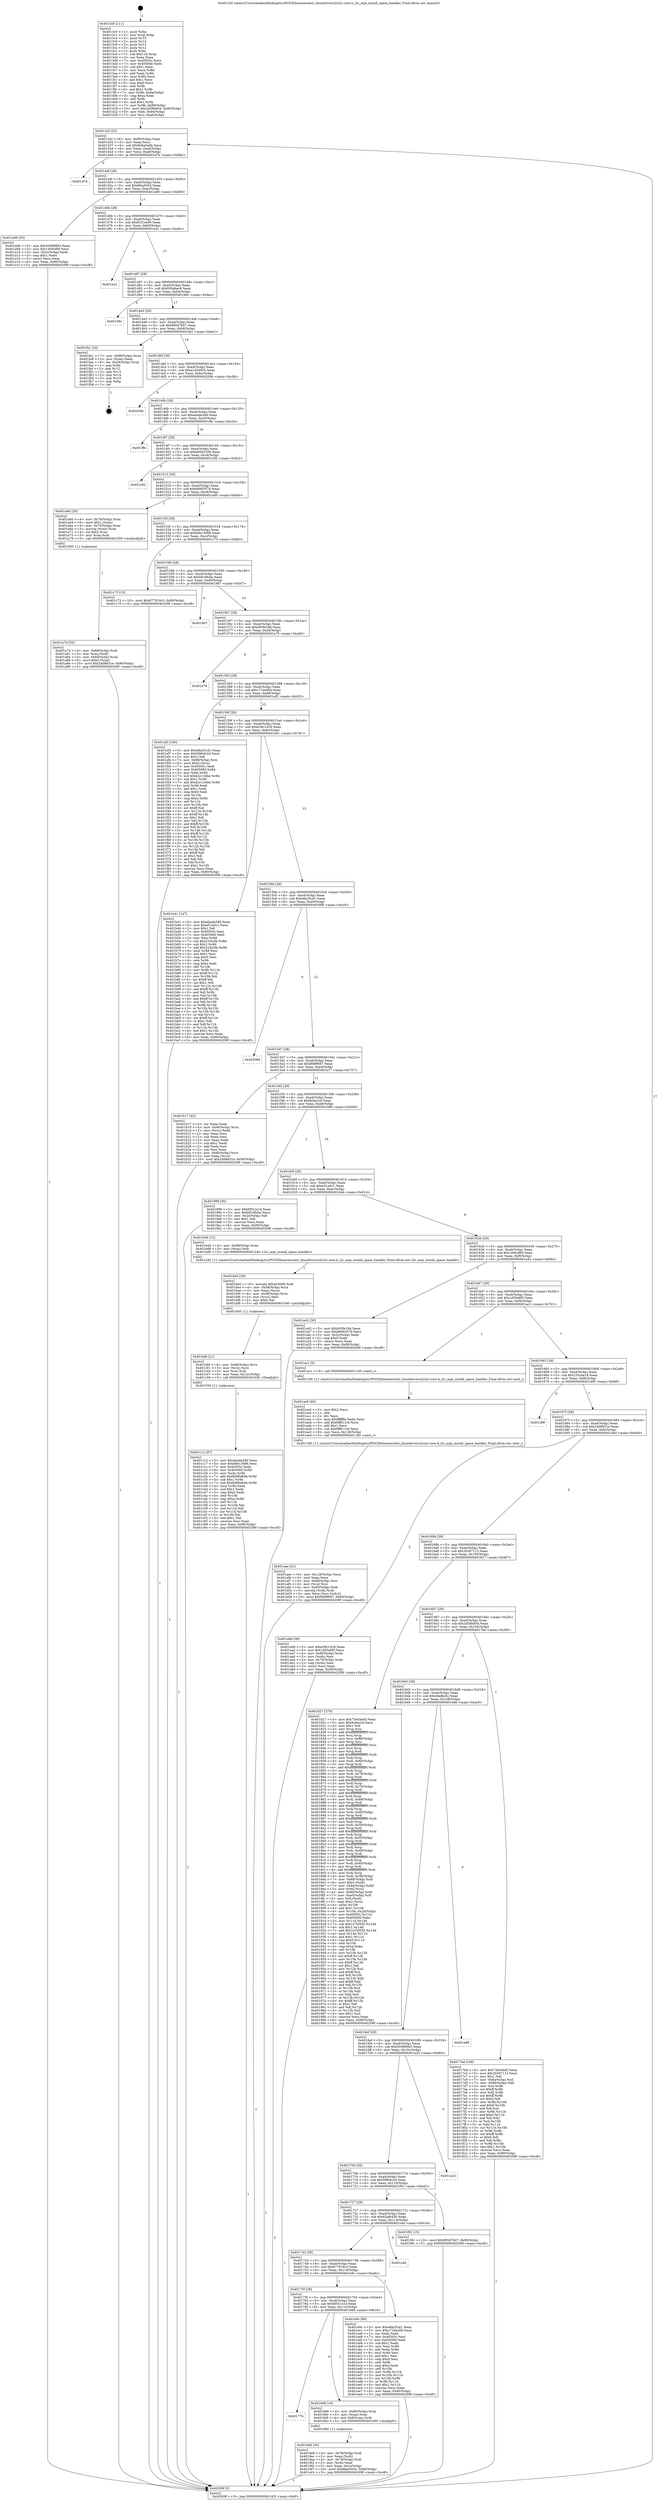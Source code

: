 digraph "0x4013c0" {
  label = "0x4013c0 (/mnt/c/Users/mathe/Desktop/tcc/POCII/binaries/extr_linuxdriversi2ci2c-core.h_i2c_acpi_install_space_handler_Final-ollvm.out::main(0))"
  labelloc = "t"
  node[shape=record]

  Entry [label="",width=0.3,height=0.3,shape=circle,fillcolor=black,style=filled]
  "0x40142f" [label="{
     0x40142f [32]\l
     | [instrs]\l
     &nbsp;&nbsp;0x40142f \<+6\>: mov -0x90(%rbp),%eax\l
     &nbsp;&nbsp;0x401435 \<+2\>: mov %eax,%ecx\l
     &nbsp;&nbsp;0x401437 \<+6\>: sub $0x8d6a0a0b,%ecx\l
     &nbsp;&nbsp;0x40143d \<+6\>: mov %eax,-0xa4(%rbp)\l
     &nbsp;&nbsp;0x401443 \<+6\>: mov %ecx,-0xa8(%rbp)\l
     &nbsp;&nbsp;0x401449 \<+6\>: je 0000000000401d7b \<main+0x9bb\>\l
  }"]
  "0x401d7b" [label="{
     0x401d7b\l
  }", style=dashed]
  "0x40144f" [label="{
     0x40144f [28]\l
     | [instrs]\l
     &nbsp;&nbsp;0x40144f \<+5\>: jmp 0000000000401454 \<main+0x94\>\l
     &nbsp;&nbsp;0x401454 \<+6\>: mov -0xa4(%rbp),%eax\l
     &nbsp;&nbsp;0x40145a \<+5\>: sub $0x8faa5454,%eax\l
     &nbsp;&nbsp;0x40145f \<+6\>: mov %eax,-0xac(%rbp)\l
     &nbsp;&nbsp;0x401465 \<+6\>: je 0000000000401a06 \<main+0x646\>\l
  }"]
  Exit [label="",width=0.3,height=0.3,shape=circle,fillcolor=black,style=filled,peripheries=2]
  "0x401a06" [label="{
     0x401a06 [30]\l
     | [instrs]\l
     &nbsp;&nbsp;0x401a06 \<+5\>: mov $0x504966b3,%eax\l
     &nbsp;&nbsp;0x401a0b \<+5\>: mov $0x1400cf69,%ecx\l
     &nbsp;&nbsp;0x401a10 \<+3\>: mov -0x2c(%rbp),%edx\l
     &nbsp;&nbsp;0x401a13 \<+3\>: cmp $0x1,%edx\l
     &nbsp;&nbsp;0x401a16 \<+3\>: cmovl %ecx,%eax\l
     &nbsp;&nbsp;0x401a19 \<+6\>: mov %eax,-0x90(%rbp)\l
     &nbsp;&nbsp;0x401a1f \<+5\>: jmp 000000000040209f \<main+0xcdf\>\l
  }"]
  "0x40146b" [label="{
     0x40146b [28]\l
     | [instrs]\l
     &nbsp;&nbsp;0x40146b \<+5\>: jmp 0000000000401470 \<main+0xb0\>\l
     &nbsp;&nbsp;0x401470 \<+6\>: mov -0xa4(%rbp),%eax\l
     &nbsp;&nbsp;0x401476 \<+5\>: sub $0x91f1ee90,%eax\l
     &nbsp;&nbsp;0x40147b \<+6\>: mov %eax,-0xb0(%rbp)\l
     &nbsp;&nbsp;0x401481 \<+6\>: je 0000000000401e2c \<main+0xa6c\>\l
  }"]
  "0x401c12" [label="{
     0x401c12 [97]\l
     | [instrs]\l
     &nbsp;&nbsp;0x401c12 \<+5\>: mov $0xabada349,%eax\l
     &nbsp;&nbsp;0x401c17 \<+5\>: mov $0xb6b13086,%esi\l
     &nbsp;&nbsp;0x401c1c \<+7\>: mov 0x40505c,%edx\l
     &nbsp;&nbsp;0x401c23 \<+8\>: mov 0x405060,%r8d\l
     &nbsp;&nbsp;0x401c2b \<+3\>: mov %edx,%r9d\l
     &nbsp;&nbsp;0x401c2e \<+7\>: add $0x8086d64b,%r9d\l
     &nbsp;&nbsp;0x401c35 \<+4\>: sub $0x1,%r9d\l
     &nbsp;&nbsp;0x401c39 \<+7\>: sub $0x8086d64b,%r9d\l
     &nbsp;&nbsp;0x401c40 \<+4\>: imul %r9d,%edx\l
     &nbsp;&nbsp;0x401c44 \<+3\>: and $0x1,%edx\l
     &nbsp;&nbsp;0x401c47 \<+3\>: cmp $0x0,%edx\l
     &nbsp;&nbsp;0x401c4a \<+4\>: sete %r10b\l
     &nbsp;&nbsp;0x401c4e \<+4\>: cmp $0xa,%r8d\l
     &nbsp;&nbsp;0x401c52 \<+4\>: setl %r11b\l
     &nbsp;&nbsp;0x401c56 \<+3\>: mov %r10b,%bl\l
     &nbsp;&nbsp;0x401c59 \<+3\>: and %r11b,%bl\l
     &nbsp;&nbsp;0x401c5c \<+3\>: xor %r11b,%r10b\l
     &nbsp;&nbsp;0x401c5f \<+3\>: or %r10b,%bl\l
     &nbsp;&nbsp;0x401c62 \<+3\>: test $0x1,%bl\l
     &nbsp;&nbsp;0x401c65 \<+3\>: cmovne %esi,%eax\l
     &nbsp;&nbsp;0x401c68 \<+6\>: mov %eax,-0x90(%rbp)\l
     &nbsp;&nbsp;0x401c6e \<+5\>: jmp 000000000040209f \<main+0xcdf\>\l
  }"]
  "0x401e2c" [label="{
     0x401e2c\l
  }", style=dashed]
  "0x401487" [label="{
     0x401487 [28]\l
     | [instrs]\l
     &nbsp;&nbsp;0x401487 \<+5\>: jmp 000000000040148c \<main+0xcc\>\l
     &nbsp;&nbsp;0x40148c \<+6\>: mov -0xa4(%rbp),%eax\l
     &nbsp;&nbsp;0x401492 \<+5\>: sub $0x930ebec8,%eax\l
     &nbsp;&nbsp;0x401497 \<+6\>: mov %eax,-0xb4(%rbp)\l
     &nbsp;&nbsp;0x40149d \<+6\>: je 0000000000401d6c \<main+0x9ac\>\l
  }"]
  "0x401bfd" [label="{
     0x401bfd [21]\l
     | [instrs]\l
     &nbsp;&nbsp;0x401bfd \<+4\>: mov -0x68(%rbp),%rcx\l
     &nbsp;&nbsp;0x401c01 \<+3\>: mov (%rcx),%rcx\l
     &nbsp;&nbsp;0x401c04 \<+3\>: mov %rcx,%rdi\l
     &nbsp;&nbsp;0x401c07 \<+6\>: mov %eax,-0x12c(%rbp)\l
     &nbsp;&nbsp;0x401c0d \<+5\>: call 0000000000401030 \<free@plt\>\l
     | [calls]\l
     &nbsp;&nbsp;0x401030 \{1\} (unknown)\l
  }"]
  "0x401d6c" [label="{
     0x401d6c\l
  }", style=dashed]
  "0x4014a3" [label="{
     0x4014a3 [28]\l
     | [instrs]\l
     &nbsp;&nbsp;0x4014a3 \<+5\>: jmp 00000000004014a8 \<main+0xe8\>\l
     &nbsp;&nbsp;0x4014a8 \<+6\>: mov -0xa4(%rbp),%eax\l
     &nbsp;&nbsp;0x4014ae \<+5\>: sub $0x99547847,%eax\l
     &nbsp;&nbsp;0x4014b3 \<+6\>: mov %eax,-0xb8(%rbp)\l
     &nbsp;&nbsp;0x4014b9 \<+6\>: je 0000000000401fa1 \<main+0xbe1\>\l
  }"]
  "0x401be0" [label="{
     0x401be0 [29]\l
     | [instrs]\l
     &nbsp;&nbsp;0x401be0 \<+10\>: movabs $0x4030d6,%rdi\l
     &nbsp;&nbsp;0x401bea \<+4\>: mov -0x58(%rbp),%rcx\l
     &nbsp;&nbsp;0x401bee \<+2\>: mov %eax,(%rcx)\l
     &nbsp;&nbsp;0x401bf0 \<+4\>: mov -0x58(%rbp),%rcx\l
     &nbsp;&nbsp;0x401bf4 \<+2\>: mov (%rcx),%esi\l
     &nbsp;&nbsp;0x401bf6 \<+2\>: mov $0x0,%al\l
     &nbsp;&nbsp;0x401bf8 \<+5\>: call 0000000000401040 \<printf@plt\>\l
     | [calls]\l
     &nbsp;&nbsp;0x401040 \{1\} (unknown)\l
  }"]
  "0x401fa1" [label="{
     0x401fa1 [24]\l
     | [instrs]\l
     &nbsp;&nbsp;0x401fa1 \<+7\>: mov -0x88(%rbp),%rax\l
     &nbsp;&nbsp;0x401fa8 \<+2\>: mov (%rax),%eax\l
     &nbsp;&nbsp;0x401faa \<+4\>: lea -0x28(%rbp),%rsp\l
     &nbsp;&nbsp;0x401fae \<+1\>: pop %rbx\l
     &nbsp;&nbsp;0x401faf \<+2\>: pop %r12\l
     &nbsp;&nbsp;0x401fb1 \<+2\>: pop %r13\l
     &nbsp;&nbsp;0x401fb3 \<+2\>: pop %r14\l
     &nbsp;&nbsp;0x401fb5 \<+2\>: pop %r15\l
     &nbsp;&nbsp;0x401fb7 \<+1\>: pop %rbp\l
     &nbsp;&nbsp;0x401fb8 \<+1\>: ret\l
  }"]
  "0x4014bf" [label="{
     0x4014bf [28]\l
     | [instrs]\l
     &nbsp;&nbsp;0x4014bf \<+5\>: jmp 00000000004014c4 \<main+0x104\>\l
     &nbsp;&nbsp;0x4014c4 \<+6\>: mov -0xa4(%rbp),%eax\l
     &nbsp;&nbsp;0x4014ca \<+5\>: sub $0xa1d34933,%eax\l
     &nbsp;&nbsp;0x4014cf \<+6\>: mov %eax,-0xbc(%rbp)\l
     &nbsp;&nbsp;0x4014d5 \<+6\>: je 000000000040204b \<main+0xc8b\>\l
  }"]
  "0x401aee" [label="{
     0x401aee [41]\l
     | [instrs]\l
     &nbsp;&nbsp;0x401aee \<+6\>: mov -0x128(%rbp),%ecx\l
     &nbsp;&nbsp;0x401af4 \<+3\>: imul %eax,%ecx\l
     &nbsp;&nbsp;0x401af7 \<+4\>: mov -0x68(%rbp),%rsi\l
     &nbsp;&nbsp;0x401afb \<+3\>: mov (%rsi),%rsi\l
     &nbsp;&nbsp;0x401afe \<+4\>: mov -0x60(%rbp),%rdi\l
     &nbsp;&nbsp;0x401b02 \<+3\>: movslq (%rdi),%rdi\l
     &nbsp;&nbsp;0x401b05 \<+3\>: mov %ecx,(%rsi,%rdi,4)\l
     &nbsp;&nbsp;0x401b08 \<+10\>: movl $0xf9df9667,-0x90(%rbp)\l
     &nbsp;&nbsp;0x401b12 \<+5\>: jmp 000000000040209f \<main+0xcdf\>\l
  }"]
  "0x40204b" [label="{
     0x40204b\l
  }", style=dashed]
  "0x4014db" [label="{
     0x4014db [28]\l
     | [instrs]\l
     &nbsp;&nbsp;0x4014db \<+5\>: jmp 00000000004014e0 \<main+0x120\>\l
     &nbsp;&nbsp;0x4014e0 \<+6\>: mov -0xa4(%rbp),%eax\l
     &nbsp;&nbsp;0x4014e6 \<+5\>: sub $0xabada349,%eax\l
     &nbsp;&nbsp;0x4014eb \<+6\>: mov %eax,-0xc0(%rbp)\l
     &nbsp;&nbsp;0x4014f1 \<+6\>: je 0000000000401ffe \<main+0xc3e\>\l
  }"]
  "0x401ac6" [label="{
     0x401ac6 [40]\l
     | [instrs]\l
     &nbsp;&nbsp;0x401ac6 \<+5\>: mov $0x2,%ecx\l
     &nbsp;&nbsp;0x401acb \<+1\>: cltd\l
     &nbsp;&nbsp;0x401acc \<+2\>: idiv %ecx\l
     &nbsp;&nbsp;0x401ace \<+6\>: imul $0xfffffffe,%edx,%ecx\l
     &nbsp;&nbsp;0x401ad4 \<+6\>: add $0x6ff611c0,%ecx\l
     &nbsp;&nbsp;0x401ada \<+3\>: add $0x1,%ecx\l
     &nbsp;&nbsp;0x401add \<+6\>: sub $0x6ff611c0,%ecx\l
     &nbsp;&nbsp;0x401ae3 \<+6\>: mov %ecx,-0x128(%rbp)\l
     &nbsp;&nbsp;0x401ae9 \<+5\>: call 0000000000401160 \<next_i\>\l
     | [calls]\l
     &nbsp;&nbsp;0x401160 \{1\} (/mnt/c/Users/mathe/Desktop/tcc/POCII/binaries/extr_linuxdriversi2ci2c-core.h_i2c_acpi_install_space_handler_Final-ollvm.out::next_i)\l
  }"]
  "0x401ffe" [label="{
     0x401ffe\l
  }", style=dashed]
  "0x4014f7" [label="{
     0x4014f7 [28]\l
     | [instrs]\l
     &nbsp;&nbsp;0x4014f7 \<+5\>: jmp 00000000004014fc \<main+0x13c\>\l
     &nbsp;&nbsp;0x4014fc \<+6\>: mov -0xa4(%rbp),%eax\l
     &nbsp;&nbsp;0x401502 \<+5\>: sub $0xb05b3329,%eax\l
     &nbsp;&nbsp;0x401507 \<+6\>: mov %eax,-0xc4(%rbp)\l
     &nbsp;&nbsp;0x40150d \<+6\>: je 0000000000401c82 \<main+0x8c2\>\l
  }"]
  "0x401a7d" [label="{
     0x401a7d [32]\l
     | [instrs]\l
     &nbsp;&nbsp;0x401a7d \<+4\>: mov -0x68(%rbp),%rdi\l
     &nbsp;&nbsp;0x401a81 \<+3\>: mov %rax,(%rdi)\l
     &nbsp;&nbsp;0x401a84 \<+4\>: mov -0x60(%rbp),%rax\l
     &nbsp;&nbsp;0x401a88 \<+6\>: movl $0x0,(%rax)\l
     &nbsp;&nbsp;0x401a8e \<+10\>: movl $0x24d6631e,-0x90(%rbp)\l
     &nbsp;&nbsp;0x401a98 \<+5\>: jmp 000000000040209f \<main+0xcdf\>\l
  }"]
  "0x401c82" [label="{
     0x401c82\l
  }", style=dashed]
  "0x401513" [label="{
     0x401513 [28]\l
     | [instrs]\l
     &nbsp;&nbsp;0x401513 \<+5\>: jmp 0000000000401518 \<main+0x158\>\l
     &nbsp;&nbsp;0x401518 \<+6\>: mov -0xa4(%rbp),%eax\l
     &nbsp;&nbsp;0x40151e \<+5\>: sub $0xb690357d,%eax\l
     &nbsp;&nbsp;0x401523 \<+6\>: mov %eax,-0xc8(%rbp)\l
     &nbsp;&nbsp;0x401529 \<+6\>: je 0000000000401a60 \<main+0x6a0\>\l
  }"]
  "0x4019e8" [label="{
     0x4019e8 [30]\l
     | [instrs]\l
     &nbsp;&nbsp;0x4019e8 \<+4\>: mov -0x78(%rbp),%rdi\l
     &nbsp;&nbsp;0x4019ec \<+2\>: mov %eax,(%rdi)\l
     &nbsp;&nbsp;0x4019ee \<+4\>: mov -0x78(%rbp),%rdi\l
     &nbsp;&nbsp;0x4019f2 \<+2\>: mov (%rdi),%eax\l
     &nbsp;&nbsp;0x4019f4 \<+3\>: mov %eax,-0x2c(%rbp)\l
     &nbsp;&nbsp;0x4019f7 \<+10\>: movl $0x8faa5454,-0x90(%rbp)\l
     &nbsp;&nbsp;0x401a01 \<+5\>: jmp 000000000040209f \<main+0xcdf\>\l
  }"]
  "0x401a60" [label="{
     0x401a60 [29]\l
     | [instrs]\l
     &nbsp;&nbsp;0x401a60 \<+4\>: mov -0x70(%rbp),%rax\l
     &nbsp;&nbsp;0x401a64 \<+6\>: movl $0x1,(%rax)\l
     &nbsp;&nbsp;0x401a6a \<+4\>: mov -0x70(%rbp),%rax\l
     &nbsp;&nbsp;0x401a6e \<+3\>: movslq (%rax),%rax\l
     &nbsp;&nbsp;0x401a71 \<+4\>: shl $0x2,%rax\l
     &nbsp;&nbsp;0x401a75 \<+3\>: mov %rax,%rdi\l
     &nbsp;&nbsp;0x401a78 \<+5\>: call 0000000000401050 \<malloc@plt\>\l
     | [calls]\l
     &nbsp;&nbsp;0x401050 \{1\} (unknown)\l
  }"]
  "0x40152f" [label="{
     0x40152f [28]\l
     | [instrs]\l
     &nbsp;&nbsp;0x40152f \<+5\>: jmp 0000000000401534 \<main+0x174\>\l
     &nbsp;&nbsp;0x401534 \<+6\>: mov -0xa4(%rbp),%eax\l
     &nbsp;&nbsp;0x40153a \<+5\>: sub $0xb6b13086,%eax\l
     &nbsp;&nbsp;0x40153f \<+6\>: mov %eax,-0xcc(%rbp)\l
     &nbsp;&nbsp;0x401545 \<+6\>: je 0000000000401c73 \<main+0x8b3\>\l
  }"]
  "0x40177b" [label="{
     0x40177b\l
  }", style=dashed]
  "0x401c73" [label="{
     0x401c73 [15]\l
     | [instrs]\l
     &nbsp;&nbsp;0x401c73 \<+10\>: movl $0x677918c3,-0x90(%rbp)\l
     &nbsp;&nbsp;0x401c7d \<+5\>: jmp 000000000040209f \<main+0xcdf\>\l
  }"]
  "0x40154b" [label="{
     0x40154b [28]\l
     | [instrs]\l
     &nbsp;&nbsp;0x40154b \<+5\>: jmp 0000000000401550 \<main+0x190\>\l
     &nbsp;&nbsp;0x401550 \<+6\>: mov -0xa4(%rbp),%eax\l
     &nbsp;&nbsp;0x401556 \<+5\>: sub $0xb818fcba,%eax\l
     &nbsp;&nbsp;0x40155b \<+6\>: mov %eax,-0xd0(%rbp)\l
     &nbsp;&nbsp;0x401561 \<+6\>: je 00000000004019b7 \<main+0x5f7\>\l
  }"]
  "0x4019d8" [label="{
     0x4019d8 [16]\l
     | [instrs]\l
     &nbsp;&nbsp;0x4019d8 \<+4\>: mov -0x80(%rbp),%rax\l
     &nbsp;&nbsp;0x4019dc \<+3\>: mov (%rax),%rax\l
     &nbsp;&nbsp;0x4019df \<+4\>: mov 0x8(%rax),%rdi\l
     &nbsp;&nbsp;0x4019e3 \<+5\>: call 0000000000401060 \<atoi@plt\>\l
     | [calls]\l
     &nbsp;&nbsp;0x401060 \{1\} (unknown)\l
  }"]
  "0x4019b7" [label="{
     0x4019b7\l
  }", style=dashed]
  "0x401567" [label="{
     0x401567 [28]\l
     | [instrs]\l
     &nbsp;&nbsp;0x401567 \<+5\>: jmp 000000000040156c \<main+0x1ac\>\l
     &nbsp;&nbsp;0x40156c \<+6\>: mov -0xa4(%rbp),%eax\l
     &nbsp;&nbsp;0x401572 \<+5\>: sub $0xb93fe1bb,%eax\l
     &nbsp;&nbsp;0x401577 \<+6\>: mov %eax,-0xd4(%rbp)\l
     &nbsp;&nbsp;0x40157d \<+6\>: je 0000000000401e79 \<main+0xab9\>\l
  }"]
  "0x40175f" [label="{
     0x40175f [28]\l
     | [instrs]\l
     &nbsp;&nbsp;0x40175f \<+5\>: jmp 0000000000401764 \<main+0x3a4\>\l
     &nbsp;&nbsp;0x401764 \<+6\>: mov -0xa4(%rbp),%eax\l
     &nbsp;&nbsp;0x40176a \<+5\>: sub $0x6f551e1d,%eax\l
     &nbsp;&nbsp;0x40176f \<+6\>: mov %eax,-0x11c(%rbp)\l
     &nbsp;&nbsp;0x401775 \<+6\>: je 00000000004019d8 \<main+0x618\>\l
  }"]
  "0x401e79" [label="{
     0x401e79\l
  }", style=dashed]
  "0x401583" [label="{
     0x401583 [28]\l
     | [instrs]\l
     &nbsp;&nbsp;0x401583 \<+5\>: jmp 0000000000401588 \<main+0x1c8\>\l
     &nbsp;&nbsp;0x401588 \<+6\>: mov -0xa4(%rbp),%eax\l
     &nbsp;&nbsp;0x40158e \<+5\>: sub $0xc71da494,%eax\l
     &nbsp;&nbsp;0x401593 \<+6\>: mov %eax,-0xd8(%rbp)\l
     &nbsp;&nbsp;0x401599 \<+6\>: je 0000000000401ef2 \<main+0xb32\>\l
  }"]
  "0x401e9c" [label="{
     0x401e9c [86]\l
     | [instrs]\l
     &nbsp;&nbsp;0x401e9c \<+5\>: mov $0xe8a25cd1,%eax\l
     &nbsp;&nbsp;0x401ea1 \<+5\>: mov $0xc71da494,%ecx\l
     &nbsp;&nbsp;0x401ea6 \<+2\>: xor %edx,%edx\l
     &nbsp;&nbsp;0x401ea8 \<+7\>: mov 0x40505c,%esi\l
     &nbsp;&nbsp;0x401eaf \<+7\>: mov 0x405060,%edi\l
     &nbsp;&nbsp;0x401eb6 \<+3\>: sub $0x1,%edx\l
     &nbsp;&nbsp;0x401eb9 \<+3\>: mov %esi,%r8d\l
     &nbsp;&nbsp;0x401ebc \<+3\>: add %edx,%r8d\l
     &nbsp;&nbsp;0x401ebf \<+4\>: imul %r8d,%esi\l
     &nbsp;&nbsp;0x401ec3 \<+3\>: and $0x1,%esi\l
     &nbsp;&nbsp;0x401ec6 \<+3\>: cmp $0x0,%esi\l
     &nbsp;&nbsp;0x401ec9 \<+4\>: sete %r9b\l
     &nbsp;&nbsp;0x401ecd \<+3\>: cmp $0xa,%edi\l
     &nbsp;&nbsp;0x401ed0 \<+4\>: setl %r10b\l
     &nbsp;&nbsp;0x401ed4 \<+3\>: mov %r9b,%r11b\l
     &nbsp;&nbsp;0x401ed7 \<+3\>: and %r10b,%r11b\l
     &nbsp;&nbsp;0x401eda \<+3\>: xor %r10b,%r9b\l
     &nbsp;&nbsp;0x401edd \<+3\>: or %r9b,%r11b\l
     &nbsp;&nbsp;0x401ee0 \<+4\>: test $0x1,%r11b\l
     &nbsp;&nbsp;0x401ee4 \<+3\>: cmovne %ecx,%eax\l
     &nbsp;&nbsp;0x401ee7 \<+6\>: mov %eax,-0x90(%rbp)\l
     &nbsp;&nbsp;0x401eed \<+5\>: jmp 000000000040209f \<main+0xcdf\>\l
  }"]
  "0x401ef2" [label="{
     0x401ef2 [160]\l
     | [instrs]\l
     &nbsp;&nbsp;0x401ef2 \<+5\>: mov $0xe8a25cd1,%eax\l
     &nbsp;&nbsp;0x401ef7 \<+5\>: mov $0x5fd04c2d,%ecx\l
     &nbsp;&nbsp;0x401efc \<+2\>: mov $0x1,%dl\l
     &nbsp;&nbsp;0x401efe \<+7\>: mov -0x88(%rbp),%rsi\l
     &nbsp;&nbsp;0x401f05 \<+6\>: movl $0x0,(%rsi)\l
     &nbsp;&nbsp;0x401f0b \<+7\>: mov 0x40505c,%edi\l
     &nbsp;&nbsp;0x401f12 \<+8\>: mov 0x405060,%r8d\l
     &nbsp;&nbsp;0x401f1a \<+3\>: mov %edi,%r9d\l
     &nbsp;&nbsp;0x401f1d \<+7\>: sub $0xb2c134be,%r9d\l
     &nbsp;&nbsp;0x401f24 \<+4\>: sub $0x1,%r9d\l
     &nbsp;&nbsp;0x401f28 \<+7\>: add $0xb2c134be,%r9d\l
     &nbsp;&nbsp;0x401f2f \<+4\>: imul %r9d,%edi\l
     &nbsp;&nbsp;0x401f33 \<+3\>: and $0x1,%edi\l
     &nbsp;&nbsp;0x401f36 \<+3\>: cmp $0x0,%edi\l
     &nbsp;&nbsp;0x401f39 \<+4\>: sete %r10b\l
     &nbsp;&nbsp;0x401f3d \<+4\>: cmp $0xa,%r8d\l
     &nbsp;&nbsp;0x401f41 \<+4\>: setl %r11b\l
     &nbsp;&nbsp;0x401f45 \<+3\>: mov %r10b,%bl\l
     &nbsp;&nbsp;0x401f48 \<+3\>: xor $0xff,%bl\l
     &nbsp;&nbsp;0x401f4b \<+3\>: mov %r11b,%r14b\l
     &nbsp;&nbsp;0x401f4e \<+4\>: xor $0xff,%r14b\l
     &nbsp;&nbsp;0x401f52 \<+3\>: xor $0x1,%dl\l
     &nbsp;&nbsp;0x401f55 \<+3\>: mov %bl,%r15b\l
     &nbsp;&nbsp;0x401f58 \<+4\>: and $0xff,%r15b\l
     &nbsp;&nbsp;0x401f5c \<+3\>: and %dl,%r10b\l
     &nbsp;&nbsp;0x401f5f \<+3\>: mov %r14b,%r12b\l
     &nbsp;&nbsp;0x401f62 \<+4\>: and $0xff,%r12b\l
     &nbsp;&nbsp;0x401f66 \<+3\>: and %dl,%r11b\l
     &nbsp;&nbsp;0x401f69 \<+3\>: or %r10b,%r15b\l
     &nbsp;&nbsp;0x401f6c \<+3\>: or %r11b,%r12b\l
     &nbsp;&nbsp;0x401f6f \<+3\>: xor %r12b,%r15b\l
     &nbsp;&nbsp;0x401f72 \<+3\>: or %r14b,%bl\l
     &nbsp;&nbsp;0x401f75 \<+3\>: xor $0xff,%bl\l
     &nbsp;&nbsp;0x401f78 \<+3\>: or $0x1,%dl\l
     &nbsp;&nbsp;0x401f7b \<+2\>: and %dl,%bl\l
     &nbsp;&nbsp;0x401f7d \<+3\>: or %bl,%r15b\l
     &nbsp;&nbsp;0x401f80 \<+4\>: test $0x1,%r15b\l
     &nbsp;&nbsp;0x401f84 \<+3\>: cmovne %ecx,%eax\l
     &nbsp;&nbsp;0x401f87 \<+6\>: mov %eax,-0x90(%rbp)\l
     &nbsp;&nbsp;0x401f8d \<+5\>: jmp 000000000040209f \<main+0xcdf\>\l
  }"]
  "0x40159f" [label="{
     0x40159f [28]\l
     | [instrs]\l
     &nbsp;&nbsp;0x40159f \<+5\>: jmp 00000000004015a4 \<main+0x1e4\>\l
     &nbsp;&nbsp;0x4015a4 \<+6\>: mov -0xa4(%rbp),%eax\l
     &nbsp;&nbsp;0x4015aa \<+5\>: sub $0xe39c1418,%eax\l
     &nbsp;&nbsp;0x4015af \<+6\>: mov %eax,-0xdc(%rbp)\l
     &nbsp;&nbsp;0x4015b5 \<+6\>: je 0000000000401b41 \<main+0x781\>\l
  }"]
  "0x401743" [label="{
     0x401743 [28]\l
     | [instrs]\l
     &nbsp;&nbsp;0x401743 \<+5\>: jmp 0000000000401748 \<main+0x388\>\l
     &nbsp;&nbsp;0x401748 \<+6\>: mov -0xa4(%rbp),%eax\l
     &nbsp;&nbsp;0x40174e \<+5\>: sub $0x677918c3,%eax\l
     &nbsp;&nbsp;0x401753 \<+6\>: mov %eax,-0x118(%rbp)\l
     &nbsp;&nbsp;0x401759 \<+6\>: je 0000000000401e9c \<main+0xadc\>\l
  }"]
  "0x401b41" [label="{
     0x401b41 [147]\l
     | [instrs]\l
     &nbsp;&nbsp;0x401b41 \<+5\>: mov $0xabada349,%eax\l
     &nbsp;&nbsp;0x401b46 \<+5\>: mov $0xe51a0c1,%ecx\l
     &nbsp;&nbsp;0x401b4b \<+2\>: mov $0x1,%dl\l
     &nbsp;&nbsp;0x401b4d \<+7\>: mov 0x40505c,%esi\l
     &nbsp;&nbsp;0x401b54 \<+7\>: mov 0x405060,%edi\l
     &nbsp;&nbsp;0x401b5b \<+3\>: mov %esi,%r8d\l
     &nbsp;&nbsp;0x401b5e \<+7\>: sub $0x223e2fe,%r8d\l
     &nbsp;&nbsp;0x401b65 \<+4\>: sub $0x1,%r8d\l
     &nbsp;&nbsp;0x401b69 \<+7\>: add $0x223e2fe,%r8d\l
     &nbsp;&nbsp;0x401b70 \<+4\>: imul %r8d,%esi\l
     &nbsp;&nbsp;0x401b74 \<+3\>: and $0x1,%esi\l
     &nbsp;&nbsp;0x401b77 \<+3\>: cmp $0x0,%esi\l
     &nbsp;&nbsp;0x401b7a \<+4\>: sete %r9b\l
     &nbsp;&nbsp;0x401b7e \<+3\>: cmp $0xa,%edi\l
     &nbsp;&nbsp;0x401b81 \<+4\>: setl %r10b\l
     &nbsp;&nbsp;0x401b85 \<+3\>: mov %r9b,%r11b\l
     &nbsp;&nbsp;0x401b88 \<+4\>: xor $0xff,%r11b\l
     &nbsp;&nbsp;0x401b8c \<+3\>: mov %r10b,%bl\l
     &nbsp;&nbsp;0x401b8f \<+3\>: xor $0xff,%bl\l
     &nbsp;&nbsp;0x401b92 \<+3\>: xor $0x1,%dl\l
     &nbsp;&nbsp;0x401b95 \<+3\>: mov %r11b,%r14b\l
     &nbsp;&nbsp;0x401b98 \<+4\>: and $0xff,%r14b\l
     &nbsp;&nbsp;0x401b9c \<+3\>: and %dl,%r9b\l
     &nbsp;&nbsp;0x401b9f \<+3\>: mov %bl,%r15b\l
     &nbsp;&nbsp;0x401ba2 \<+4\>: and $0xff,%r15b\l
     &nbsp;&nbsp;0x401ba6 \<+3\>: and %dl,%r10b\l
     &nbsp;&nbsp;0x401ba9 \<+3\>: or %r9b,%r14b\l
     &nbsp;&nbsp;0x401bac \<+3\>: or %r10b,%r15b\l
     &nbsp;&nbsp;0x401baf \<+3\>: xor %r15b,%r14b\l
     &nbsp;&nbsp;0x401bb2 \<+3\>: or %bl,%r11b\l
     &nbsp;&nbsp;0x401bb5 \<+4\>: xor $0xff,%r11b\l
     &nbsp;&nbsp;0x401bb9 \<+3\>: or $0x1,%dl\l
     &nbsp;&nbsp;0x401bbc \<+3\>: and %dl,%r11b\l
     &nbsp;&nbsp;0x401bbf \<+3\>: or %r11b,%r14b\l
     &nbsp;&nbsp;0x401bc2 \<+4\>: test $0x1,%r14b\l
     &nbsp;&nbsp;0x401bc6 \<+3\>: cmovne %ecx,%eax\l
     &nbsp;&nbsp;0x401bc9 \<+6\>: mov %eax,-0x90(%rbp)\l
     &nbsp;&nbsp;0x401bcf \<+5\>: jmp 000000000040209f \<main+0xcdf\>\l
  }"]
  "0x4015bb" [label="{
     0x4015bb [28]\l
     | [instrs]\l
     &nbsp;&nbsp;0x4015bb \<+5\>: jmp 00000000004015c0 \<main+0x200\>\l
     &nbsp;&nbsp;0x4015c0 \<+6\>: mov -0xa4(%rbp),%eax\l
     &nbsp;&nbsp;0x4015c6 \<+5\>: sub $0xe8a25cd1,%eax\l
     &nbsp;&nbsp;0x4015cb \<+6\>: mov %eax,-0xe0(%rbp)\l
     &nbsp;&nbsp;0x4015d1 \<+6\>: je 0000000000402088 \<main+0xcc8\>\l
  }"]
  "0x401cdd" [label="{
     0x401cdd\l
  }", style=dashed]
  "0x402088" [label="{
     0x402088\l
  }", style=dashed]
  "0x4015d7" [label="{
     0x4015d7 [28]\l
     | [instrs]\l
     &nbsp;&nbsp;0x4015d7 \<+5\>: jmp 00000000004015dc \<main+0x21c\>\l
     &nbsp;&nbsp;0x4015dc \<+6\>: mov -0xa4(%rbp),%eax\l
     &nbsp;&nbsp;0x4015e2 \<+5\>: sub $0xf9df9667,%eax\l
     &nbsp;&nbsp;0x4015e7 \<+6\>: mov %eax,-0xe4(%rbp)\l
     &nbsp;&nbsp;0x4015ed \<+6\>: je 0000000000401b17 \<main+0x757\>\l
  }"]
  "0x401727" [label="{
     0x401727 [28]\l
     | [instrs]\l
     &nbsp;&nbsp;0x401727 \<+5\>: jmp 000000000040172c \<main+0x36c\>\l
     &nbsp;&nbsp;0x40172c \<+6\>: mov -0xa4(%rbp),%eax\l
     &nbsp;&nbsp;0x401732 \<+5\>: sub $0x62afe430,%eax\l
     &nbsp;&nbsp;0x401737 \<+6\>: mov %eax,-0x114(%rbp)\l
     &nbsp;&nbsp;0x40173d \<+6\>: je 0000000000401cdd \<main+0x91d\>\l
  }"]
  "0x401b17" [label="{
     0x401b17 [42]\l
     | [instrs]\l
     &nbsp;&nbsp;0x401b17 \<+2\>: xor %eax,%eax\l
     &nbsp;&nbsp;0x401b19 \<+4\>: mov -0x60(%rbp),%rcx\l
     &nbsp;&nbsp;0x401b1d \<+2\>: mov (%rcx),%edx\l
     &nbsp;&nbsp;0x401b1f \<+2\>: mov %eax,%esi\l
     &nbsp;&nbsp;0x401b21 \<+2\>: sub %edx,%esi\l
     &nbsp;&nbsp;0x401b23 \<+2\>: mov %eax,%edx\l
     &nbsp;&nbsp;0x401b25 \<+3\>: sub $0x1,%edx\l
     &nbsp;&nbsp;0x401b28 \<+2\>: add %edx,%esi\l
     &nbsp;&nbsp;0x401b2a \<+2\>: sub %esi,%eax\l
     &nbsp;&nbsp;0x401b2c \<+4\>: mov -0x60(%rbp),%rcx\l
     &nbsp;&nbsp;0x401b30 \<+2\>: mov %eax,(%rcx)\l
     &nbsp;&nbsp;0x401b32 \<+10\>: movl $0x24d6631e,-0x90(%rbp)\l
     &nbsp;&nbsp;0x401b3c \<+5\>: jmp 000000000040209f \<main+0xcdf\>\l
  }"]
  "0x4015f3" [label="{
     0x4015f3 [28]\l
     | [instrs]\l
     &nbsp;&nbsp;0x4015f3 \<+5\>: jmp 00000000004015f8 \<main+0x238\>\l
     &nbsp;&nbsp;0x4015f8 \<+6\>: mov -0xa4(%rbp),%eax\l
     &nbsp;&nbsp;0x4015fe \<+5\>: sub $0x8cbec24,%eax\l
     &nbsp;&nbsp;0x401603 \<+6\>: mov %eax,-0xe8(%rbp)\l
     &nbsp;&nbsp;0x401609 \<+6\>: je 0000000000401999 \<main+0x5d9\>\l
  }"]
  "0x401f92" [label="{
     0x401f92 [15]\l
     | [instrs]\l
     &nbsp;&nbsp;0x401f92 \<+10\>: movl $0x99547847,-0x90(%rbp)\l
     &nbsp;&nbsp;0x401f9c \<+5\>: jmp 000000000040209f \<main+0xcdf\>\l
  }"]
  "0x401999" [label="{
     0x401999 [30]\l
     | [instrs]\l
     &nbsp;&nbsp;0x401999 \<+5\>: mov $0x6f551e1d,%eax\l
     &nbsp;&nbsp;0x40199e \<+5\>: mov $0xb818fcba,%ecx\l
     &nbsp;&nbsp;0x4019a3 \<+3\>: mov -0x2d(%rbp),%dl\l
     &nbsp;&nbsp;0x4019a6 \<+3\>: test $0x1,%dl\l
     &nbsp;&nbsp;0x4019a9 \<+3\>: cmovne %ecx,%eax\l
     &nbsp;&nbsp;0x4019ac \<+6\>: mov %eax,-0x90(%rbp)\l
     &nbsp;&nbsp;0x4019b2 \<+5\>: jmp 000000000040209f \<main+0xcdf\>\l
  }"]
  "0x40160f" [label="{
     0x40160f [28]\l
     | [instrs]\l
     &nbsp;&nbsp;0x40160f \<+5\>: jmp 0000000000401614 \<main+0x254\>\l
     &nbsp;&nbsp;0x401614 \<+6\>: mov -0xa4(%rbp),%eax\l
     &nbsp;&nbsp;0x40161a \<+5\>: sub $0xe51a0c1,%eax\l
     &nbsp;&nbsp;0x40161f \<+6\>: mov %eax,-0xec(%rbp)\l
     &nbsp;&nbsp;0x401625 \<+6\>: je 0000000000401bd4 \<main+0x814\>\l
  }"]
  "0x40170b" [label="{
     0x40170b [28]\l
     | [instrs]\l
     &nbsp;&nbsp;0x40170b \<+5\>: jmp 0000000000401710 \<main+0x350\>\l
     &nbsp;&nbsp;0x401710 \<+6\>: mov -0xa4(%rbp),%eax\l
     &nbsp;&nbsp;0x401716 \<+5\>: sub $0x5fd04c2d,%eax\l
     &nbsp;&nbsp;0x40171b \<+6\>: mov %eax,-0x110(%rbp)\l
     &nbsp;&nbsp;0x401721 \<+6\>: je 0000000000401f92 \<main+0xbd2\>\l
  }"]
  "0x401bd4" [label="{
     0x401bd4 [12]\l
     | [instrs]\l
     &nbsp;&nbsp;0x401bd4 \<+4\>: mov -0x68(%rbp),%rax\l
     &nbsp;&nbsp;0x401bd8 \<+3\>: mov (%rax),%rdi\l
     &nbsp;&nbsp;0x401bdb \<+5\>: call 0000000000401240 \<i2c_acpi_install_space_handler\>\l
     | [calls]\l
     &nbsp;&nbsp;0x401240 \{1\} (/mnt/c/Users/mathe/Desktop/tcc/POCII/binaries/extr_linuxdriversi2ci2c-core.h_i2c_acpi_install_space_handler_Final-ollvm.out::i2c_acpi_install_space_handler)\l
  }"]
  "0x40162b" [label="{
     0x40162b [28]\l
     | [instrs]\l
     &nbsp;&nbsp;0x40162b \<+5\>: jmp 0000000000401630 \<main+0x270\>\l
     &nbsp;&nbsp;0x401630 \<+6\>: mov -0xa4(%rbp),%eax\l
     &nbsp;&nbsp;0x401636 \<+5\>: sub $0x1400cf69,%eax\l
     &nbsp;&nbsp;0x40163b \<+6\>: mov %eax,-0xf0(%rbp)\l
     &nbsp;&nbsp;0x401641 \<+6\>: je 0000000000401a42 \<main+0x682\>\l
  }"]
  "0x401a24" [label="{
     0x401a24\l
  }", style=dashed]
  "0x401a42" [label="{
     0x401a42 [30]\l
     | [instrs]\l
     &nbsp;&nbsp;0x401a42 \<+5\>: mov $0xb93fe1bb,%eax\l
     &nbsp;&nbsp;0x401a47 \<+5\>: mov $0xb690357d,%ecx\l
     &nbsp;&nbsp;0x401a4c \<+3\>: mov -0x2c(%rbp),%edx\l
     &nbsp;&nbsp;0x401a4f \<+3\>: cmp $0x0,%edx\l
     &nbsp;&nbsp;0x401a52 \<+3\>: cmove %ecx,%eax\l
     &nbsp;&nbsp;0x401a55 \<+6\>: mov %eax,-0x90(%rbp)\l
     &nbsp;&nbsp;0x401a5b \<+5\>: jmp 000000000040209f \<main+0xcdf\>\l
  }"]
  "0x401647" [label="{
     0x401647 [28]\l
     | [instrs]\l
     &nbsp;&nbsp;0x401647 \<+5\>: jmp 000000000040164c \<main+0x28c\>\l
     &nbsp;&nbsp;0x40164c \<+6\>: mov -0xa4(%rbp),%eax\l
     &nbsp;&nbsp;0x401652 \<+5\>: sub $0x1d55e8f3,%eax\l
     &nbsp;&nbsp;0x401657 \<+6\>: mov %eax,-0xf4(%rbp)\l
     &nbsp;&nbsp;0x40165d \<+6\>: je 0000000000401ac1 \<main+0x701\>\l
  }"]
  "0x4016ef" [label="{
     0x4016ef [28]\l
     | [instrs]\l
     &nbsp;&nbsp;0x4016ef \<+5\>: jmp 00000000004016f4 \<main+0x334\>\l
     &nbsp;&nbsp;0x4016f4 \<+6\>: mov -0xa4(%rbp),%eax\l
     &nbsp;&nbsp;0x4016fa \<+5\>: sub $0x504966b3,%eax\l
     &nbsp;&nbsp;0x4016ff \<+6\>: mov %eax,-0x10c(%rbp)\l
     &nbsp;&nbsp;0x401705 \<+6\>: je 0000000000401a24 \<main+0x664\>\l
  }"]
  "0x401ac1" [label="{
     0x401ac1 [5]\l
     | [instrs]\l
     &nbsp;&nbsp;0x401ac1 \<+5\>: call 0000000000401160 \<next_i\>\l
     | [calls]\l
     &nbsp;&nbsp;0x401160 \{1\} (/mnt/c/Users/mathe/Desktop/tcc/POCII/binaries/extr_linuxdriversi2ci2c-core.h_i2c_acpi_install_space_handler_Final-ollvm.out::next_i)\l
  }"]
  "0x401663" [label="{
     0x401663 [28]\l
     | [instrs]\l
     &nbsp;&nbsp;0x401663 \<+5\>: jmp 0000000000401668 \<main+0x2a8\>\l
     &nbsp;&nbsp;0x401668 \<+6\>: mov -0xa4(%rbp),%eax\l
     &nbsp;&nbsp;0x40166e \<+5\>: sub $0x233cbe18,%eax\l
     &nbsp;&nbsp;0x401673 \<+6\>: mov %eax,-0xf8(%rbp)\l
     &nbsp;&nbsp;0x401679 \<+6\>: je 0000000000401d9f \<main+0x9df\>\l
  }"]
  "0x401e88" [label="{
     0x401e88\l
  }", style=dashed]
  "0x401d9f" [label="{
     0x401d9f\l
  }", style=dashed]
  "0x40167f" [label="{
     0x40167f [28]\l
     | [instrs]\l
     &nbsp;&nbsp;0x40167f \<+5\>: jmp 0000000000401684 \<main+0x2c4\>\l
     &nbsp;&nbsp;0x401684 \<+6\>: mov -0xa4(%rbp),%eax\l
     &nbsp;&nbsp;0x40168a \<+5\>: sub $0x24d6631e,%eax\l
     &nbsp;&nbsp;0x40168f \<+6\>: mov %eax,-0xfc(%rbp)\l
     &nbsp;&nbsp;0x401695 \<+6\>: je 0000000000401a9d \<main+0x6dd\>\l
  }"]
  "0x4013c0" [label="{
     0x4013c0 [111]\l
     | [instrs]\l
     &nbsp;&nbsp;0x4013c0 \<+1\>: push %rbp\l
     &nbsp;&nbsp;0x4013c1 \<+3\>: mov %rsp,%rbp\l
     &nbsp;&nbsp;0x4013c4 \<+2\>: push %r15\l
     &nbsp;&nbsp;0x4013c6 \<+2\>: push %r14\l
     &nbsp;&nbsp;0x4013c8 \<+2\>: push %r13\l
     &nbsp;&nbsp;0x4013ca \<+2\>: push %r12\l
     &nbsp;&nbsp;0x4013cc \<+1\>: push %rbx\l
     &nbsp;&nbsp;0x4013cd \<+7\>: sub $0x118,%rsp\l
     &nbsp;&nbsp;0x4013d4 \<+2\>: xor %eax,%eax\l
     &nbsp;&nbsp;0x4013d6 \<+7\>: mov 0x40505c,%ecx\l
     &nbsp;&nbsp;0x4013dd \<+7\>: mov 0x405060,%edx\l
     &nbsp;&nbsp;0x4013e4 \<+3\>: sub $0x1,%eax\l
     &nbsp;&nbsp;0x4013e7 \<+3\>: mov %ecx,%r8d\l
     &nbsp;&nbsp;0x4013ea \<+3\>: add %eax,%r8d\l
     &nbsp;&nbsp;0x4013ed \<+4\>: imul %r8d,%ecx\l
     &nbsp;&nbsp;0x4013f1 \<+3\>: and $0x1,%ecx\l
     &nbsp;&nbsp;0x4013f4 \<+3\>: cmp $0x0,%ecx\l
     &nbsp;&nbsp;0x4013f7 \<+4\>: sete %r9b\l
     &nbsp;&nbsp;0x4013fb \<+4\>: and $0x1,%r9b\l
     &nbsp;&nbsp;0x4013ff \<+7\>: mov %r9b,-0x8a(%rbp)\l
     &nbsp;&nbsp;0x401406 \<+3\>: cmp $0xa,%edx\l
     &nbsp;&nbsp;0x401409 \<+4\>: setl %r9b\l
     &nbsp;&nbsp;0x40140d \<+4\>: and $0x1,%r9b\l
     &nbsp;&nbsp;0x401411 \<+7\>: mov %r9b,-0x89(%rbp)\l
     &nbsp;&nbsp;0x401418 \<+10\>: movl $0x2d58b65d,-0x90(%rbp)\l
     &nbsp;&nbsp;0x401422 \<+6\>: mov %edi,-0x94(%rbp)\l
     &nbsp;&nbsp;0x401428 \<+7\>: mov %rsi,-0xa0(%rbp)\l
  }"]
  "0x401a9d" [label="{
     0x401a9d [36]\l
     | [instrs]\l
     &nbsp;&nbsp;0x401a9d \<+5\>: mov $0xe39c1418,%eax\l
     &nbsp;&nbsp;0x401aa2 \<+5\>: mov $0x1d55e8f3,%ecx\l
     &nbsp;&nbsp;0x401aa7 \<+4\>: mov -0x60(%rbp),%rdx\l
     &nbsp;&nbsp;0x401aab \<+2\>: mov (%rdx),%esi\l
     &nbsp;&nbsp;0x401aad \<+4\>: mov -0x70(%rbp),%rdx\l
     &nbsp;&nbsp;0x401ab1 \<+2\>: cmp (%rdx),%esi\l
     &nbsp;&nbsp;0x401ab3 \<+3\>: cmovl %ecx,%eax\l
     &nbsp;&nbsp;0x401ab6 \<+6\>: mov %eax,-0x90(%rbp)\l
     &nbsp;&nbsp;0x401abc \<+5\>: jmp 000000000040209f \<main+0xcdf\>\l
  }"]
  "0x40169b" [label="{
     0x40169b [28]\l
     | [instrs]\l
     &nbsp;&nbsp;0x40169b \<+5\>: jmp 00000000004016a0 \<main+0x2e0\>\l
     &nbsp;&nbsp;0x4016a0 \<+6\>: mov -0xa4(%rbp),%eax\l
     &nbsp;&nbsp;0x4016a6 \<+5\>: sub $0x2b567113,%eax\l
     &nbsp;&nbsp;0x4016ab \<+6\>: mov %eax,-0x100(%rbp)\l
     &nbsp;&nbsp;0x4016b1 \<+6\>: je 0000000000401827 \<main+0x467\>\l
  }"]
  "0x40209f" [label="{
     0x40209f [5]\l
     | [instrs]\l
     &nbsp;&nbsp;0x40209f \<+5\>: jmp 000000000040142f \<main+0x6f\>\l
  }"]
  "0x401827" [label="{
     0x401827 [370]\l
     | [instrs]\l
     &nbsp;&nbsp;0x401827 \<+5\>: mov $0x73e03ed5,%eax\l
     &nbsp;&nbsp;0x40182c \<+5\>: mov $0x8cbec24,%ecx\l
     &nbsp;&nbsp;0x401831 \<+2\>: mov $0x1,%dl\l
     &nbsp;&nbsp;0x401833 \<+3\>: mov %rsp,%rsi\l
     &nbsp;&nbsp;0x401836 \<+4\>: add $0xfffffffffffffff0,%rsi\l
     &nbsp;&nbsp;0x40183a \<+3\>: mov %rsi,%rsp\l
     &nbsp;&nbsp;0x40183d \<+7\>: mov %rsi,-0x88(%rbp)\l
     &nbsp;&nbsp;0x401844 \<+3\>: mov %rsp,%rsi\l
     &nbsp;&nbsp;0x401847 \<+4\>: add $0xfffffffffffffff0,%rsi\l
     &nbsp;&nbsp;0x40184b \<+3\>: mov %rsi,%rsp\l
     &nbsp;&nbsp;0x40184e \<+3\>: mov %rsp,%rdi\l
     &nbsp;&nbsp;0x401851 \<+4\>: add $0xfffffffffffffff0,%rdi\l
     &nbsp;&nbsp;0x401855 \<+3\>: mov %rdi,%rsp\l
     &nbsp;&nbsp;0x401858 \<+4\>: mov %rdi,-0x80(%rbp)\l
     &nbsp;&nbsp;0x40185c \<+3\>: mov %rsp,%rdi\l
     &nbsp;&nbsp;0x40185f \<+4\>: add $0xfffffffffffffff0,%rdi\l
     &nbsp;&nbsp;0x401863 \<+3\>: mov %rdi,%rsp\l
     &nbsp;&nbsp;0x401866 \<+4\>: mov %rdi,-0x78(%rbp)\l
     &nbsp;&nbsp;0x40186a \<+3\>: mov %rsp,%rdi\l
     &nbsp;&nbsp;0x40186d \<+4\>: add $0xfffffffffffffff0,%rdi\l
     &nbsp;&nbsp;0x401871 \<+3\>: mov %rdi,%rsp\l
     &nbsp;&nbsp;0x401874 \<+4\>: mov %rdi,-0x70(%rbp)\l
     &nbsp;&nbsp;0x401878 \<+3\>: mov %rsp,%rdi\l
     &nbsp;&nbsp;0x40187b \<+4\>: add $0xfffffffffffffff0,%rdi\l
     &nbsp;&nbsp;0x40187f \<+3\>: mov %rdi,%rsp\l
     &nbsp;&nbsp;0x401882 \<+4\>: mov %rdi,-0x68(%rbp)\l
     &nbsp;&nbsp;0x401886 \<+3\>: mov %rsp,%rdi\l
     &nbsp;&nbsp;0x401889 \<+4\>: add $0xfffffffffffffff0,%rdi\l
     &nbsp;&nbsp;0x40188d \<+3\>: mov %rdi,%rsp\l
     &nbsp;&nbsp;0x401890 \<+4\>: mov %rdi,-0x60(%rbp)\l
     &nbsp;&nbsp;0x401894 \<+3\>: mov %rsp,%rdi\l
     &nbsp;&nbsp;0x401897 \<+4\>: add $0xfffffffffffffff0,%rdi\l
     &nbsp;&nbsp;0x40189b \<+3\>: mov %rdi,%rsp\l
     &nbsp;&nbsp;0x40189e \<+4\>: mov %rdi,-0x58(%rbp)\l
     &nbsp;&nbsp;0x4018a2 \<+3\>: mov %rsp,%rdi\l
     &nbsp;&nbsp;0x4018a5 \<+4\>: add $0xfffffffffffffff0,%rdi\l
     &nbsp;&nbsp;0x4018a9 \<+3\>: mov %rdi,%rsp\l
     &nbsp;&nbsp;0x4018ac \<+4\>: mov %rdi,-0x50(%rbp)\l
     &nbsp;&nbsp;0x4018b0 \<+3\>: mov %rsp,%rdi\l
     &nbsp;&nbsp;0x4018b3 \<+4\>: add $0xfffffffffffffff0,%rdi\l
     &nbsp;&nbsp;0x4018b7 \<+3\>: mov %rdi,%rsp\l
     &nbsp;&nbsp;0x4018ba \<+4\>: mov %rdi,-0x48(%rbp)\l
     &nbsp;&nbsp;0x4018be \<+3\>: mov %rsp,%rdi\l
     &nbsp;&nbsp;0x4018c1 \<+4\>: add $0xfffffffffffffff0,%rdi\l
     &nbsp;&nbsp;0x4018c5 \<+3\>: mov %rdi,%rsp\l
     &nbsp;&nbsp;0x4018c8 \<+4\>: mov %rdi,-0x40(%rbp)\l
     &nbsp;&nbsp;0x4018cc \<+3\>: mov %rsp,%rdi\l
     &nbsp;&nbsp;0x4018cf \<+4\>: add $0xfffffffffffffff0,%rdi\l
     &nbsp;&nbsp;0x4018d3 \<+3\>: mov %rdi,%rsp\l
     &nbsp;&nbsp;0x4018d6 \<+4\>: mov %rdi,-0x38(%rbp)\l
     &nbsp;&nbsp;0x4018da \<+7\>: mov -0x88(%rbp),%rdi\l
     &nbsp;&nbsp;0x4018e1 \<+6\>: movl $0x0,(%rdi)\l
     &nbsp;&nbsp;0x4018e7 \<+7\>: mov -0x94(%rbp),%r8d\l
     &nbsp;&nbsp;0x4018ee \<+3\>: mov %r8d,(%rsi)\l
     &nbsp;&nbsp;0x4018f1 \<+4\>: mov -0x80(%rbp),%rdi\l
     &nbsp;&nbsp;0x4018f5 \<+7\>: mov -0xa0(%rbp),%r9\l
     &nbsp;&nbsp;0x4018fc \<+3\>: mov %r9,(%rdi)\l
     &nbsp;&nbsp;0x4018ff \<+3\>: cmpl $0x2,(%rsi)\l
     &nbsp;&nbsp;0x401902 \<+4\>: setne %r10b\l
     &nbsp;&nbsp;0x401906 \<+4\>: and $0x1,%r10b\l
     &nbsp;&nbsp;0x40190a \<+4\>: mov %r10b,-0x2d(%rbp)\l
     &nbsp;&nbsp;0x40190e \<+8\>: mov 0x40505c,%r11d\l
     &nbsp;&nbsp;0x401916 \<+7\>: mov 0x405060,%ebx\l
     &nbsp;&nbsp;0x40191d \<+3\>: mov %r11d,%r14d\l
     &nbsp;&nbsp;0x401920 \<+7\>: sub $0x1e7b5f35,%r14d\l
     &nbsp;&nbsp;0x401927 \<+4\>: sub $0x1,%r14d\l
     &nbsp;&nbsp;0x40192b \<+7\>: add $0x1e7b5f35,%r14d\l
     &nbsp;&nbsp;0x401932 \<+4\>: imul %r14d,%r11d\l
     &nbsp;&nbsp;0x401936 \<+4\>: and $0x1,%r11d\l
     &nbsp;&nbsp;0x40193a \<+4\>: cmp $0x0,%r11d\l
     &nbsp;&nbsp;0x40193e \<+4\>: sete %r10b\l
     &nbsp;&nbsp;0x401942 \<+3\>: cmp $0xa,%ebx\l
     &nbsp;&nbsp;0x401945 \<+4\>: setl %r15b\l
     &nbsp;&nbsp;0x401949 \<+3\>: mov %r10b,%r12b\l
     &nbsp;&nbsp;0x40194c \<+4\>: xor $0xff,%r12b\l
     &nbsp;&nbsp;0x401950 \<+3\>: mov %r15b,%r13b\l
     &nbsp;&nbsp;0x401953 \<+4\>: xor $0xff,%r13b\l
     &nbsp;&nbsp;0x401957 \<+3\>: xor $0x1,%dl\l
     &nbsp;&nbsp;0x40195a \<+3\>: mov %r12b,%sil\l
     &nbsp;&nbsp;0x40195d \<+4\>: and $0xff,%sil\l
     &nbsp;&nbsp;0x401961 \<+3\>: and %dl,%r10b\l
     &nbsp;&nbsp;0x401964 \<+3\>: mov %r13b,%dil\l
     &nbsp;&nbsp;0x401967 \<+4\>: and $0xff,%dil\l
     &nbsp;&nbsp;0x40196b \<+3\>: and %dl,%r15b\l
     &nbsp;&nbsp;0x40196e \<+3\>: or %r10b,%sil\l
     &nbsp;&nbsp;0x401971 \<+3\>: or %r15b,%dil\l
     &nbsp;&nbsp;0x401974 \<+3\>: xor %dil,%sil\l
     &nbsp;&nbsp;0x401977 \<+3\>: or %r13b,%r12b\l
     &nbsp;&nbsp;0x40197a \<+4\>: xor $0xff,%r12b\l
     &nbsp;&nbsp;0x40197e \<+3\>: or $0x1,%dl\l
     &nbsp;&nbsp;0x401981 \<+3\>: and %dl,%r12b\l
     &nbsp;&nbsp;0x401984 \<+3\>: or %r12b,%sil\l
     &nbsp;&nbsp;0x401987 \<+4\>: test $0x1,%sil\l
     &nbsp;&nbsp;0x40198b \<+3\>: cmovne %ecx,%eax\l
     &nbsp;&nbsp;0x40198e \<+6\>: mov %eax,-0x90(%rbp)\l
     &nbsp;&nbsp;0x401994 \<+5\>: jmp 000000000040209f \<main+0xcdf\>\l
  }"]
  "0x4016b7" [label="{
     0x4016b7 [28]\l
     | [instrs]\l
     &nbsp;&nbsp;0x4016b7 \<+5\>: jmp 00000000004016bc \<main+0x2fc\>\l
     &nbsp;&nbsp;0x4016bc \<+6\>: mov -0xa4(%rbp),%eax\l
     &nbsp;&nbsp;0x4016c2 \<+5\>: sub $0x2d58b65d,%eax\l
     &nbsp;&nbsp;0x4016c7 \<+6\>: mov %eax,-0x104(%rbp)\l
     &nbsp;&nbsp;0x4016cd \<+6\>: je 00000000004017bd \<main+0x3fd\>\l
  }"]
  "0x4016d3" [label="{
     0x4016d3 [28]\l
     | [instrs]\l
     &nbsp;&nbsp;0x4016d3 \<+5\>: jmp 00000000004016d8 \<main+0x318\>\l
     &nbsp;&nbsp;0x4016d8 \<+6\>: mov -0xa4(%rbp),%eax\l
     &nbsp;&nbsp;0x4016de \<+5\>: sub $0x49afbe5c,%eax\l
     &nbsp;&nbsp;0x4016e3 \<+6\>: mov %eax,-0x108(%rbp)\l
     &nbsp;&nbsp;0x4016e9 \<+6\>: je 0000000000401e88 \<main+0xac8\>\l
  }"]
  "0x4017bd" [label="{
     0x4017bd [106]\l
     | [instrs]\l
     &nbsp;&nbsp;0x4017bd \<+5\>: mov $0x73e03ed5,%eax\l
     &nbsp;&nbsp;0x4017c2 \<+5\>: mov $0x2b567113,%ecx\l
     &nbsp;&nbsp;0x4017c7 \<+2\>: mov $0x1,%dl\l
     &nbsp;&nbsp;0x4017c9 \<+7\>: mov -0x8a(%rbp),%sil\l
     &nbsp;&nbsp;0x4017d0 \<+7\>: mov -0x89(%rbp),%dil\l
     &nbsp;&nbsp;0x4017d7 \<+3\>: mov %sil,%r8b\l
     &nbsp;&nbsp;0x4017da \<+4\>: xor $0xff,%r8b\l
     &nbsp;&nbsp;0x4017de \<+3\>: mov %dil,%r9b\l
     &nbsp;&nbsp;0x4017e1 \<+4\>: xor $0xff,%r9b\l
     &nbsp;&nbsp;0x4017e5 \<+3\>: xor $0x0,%dl\l
     &nbsp;&nbsp;0x4017e8 \<+3\>: mov %r8b,%r10b\l
     &nbsp;&nbsp;0x4017eb \<+4\>: and $0x0,%r10b\l
     &nbsp;&nbsp;0x4017ef \<+3\>: and %dl,%sil\l
     &nbsp;&nbsp;0x4017f2 \<+3\>: mov %r9b,%r11b\l
     &nbsp;&nbsp;0x4017f5 \<+4\>: and $0x0,%r11b\l
     &nbsp;&nbsp;0x4017f9 \<+3\>: and %dl,%dil\l
     &nbsp;&nbsp;0x4017fc \<+3\>: or %sil,%r10b\l
     &nbsp;&nbsp;0x4017ff \<+3\>: or %dil,%r11b\l
     &nbsp;&nbsp;0x401802 \<+3\>: xor %r11b,%r10b\l
     &nbsp;&nbsp;0x401805 \<+3\>: or %r9b,%r8b\l
     &nbsp;&nbsp;0x401808 \<+4\>: xor $0xff,%r8b\l
     &nbsp;&nbsp;0x40180c \<+3\>: or $0x0,%dl\l
     &nbsp;&nbsp;0x40180f \<+3\>: and %dl,%r8b\l
     &nbsp;&nbsp;0x401812 \<+3\>: or %r8b,%r10b\l
     &nbsp;&nbsp;0x401815 \<+4\>: test $0x1,%r10b\l
     &nbsp;&nbsp;0x401819 \<+3\>: cmovne %ecx,%eax\l
     &nbsp;&nbsp;0x40181c \<+6\>: mov %eax,-0x90(%rbp)\l
     &nbsp;&nbsp;0x401822 \<+5\>: jmp 000000000040209f \<main+0xcdf\>\l
  }"]
  Entry -> "0x4013c0" [label=" 1"]
  "0x40142f" -> "0x401d7b" [label=" 0"]
  "0x40142f" -> "0x40144f" [label=" 18"]
  "0x401fa1" -> Exit [label=" 1"]
  "0x40144f" -> "0x401a06" [label=" 1"]
  "0x40144f" -> "0x40146b" [label=" 17"]
  "0x401f92" -> "0x40209f" [label=" 1"]
  "0x40146b" -> "0x401e2c" [label=" 0"]
  "0x40146b" -> "0x401487" [label=" 17"]
  "0x401ef2" -> "0x40209f" [label=" 1"]
  "0x401487" -> "0x401d6c" [label=" 0"]
  "0x401487" -> "0x4014a3" [label=" 17"]
  "0x401e9c" -> "0x40209f" [label=" 1"]
  "0x4014a3" -> "0x401fa1" [label=" 1"]
  "0x4014a3" -> "0x4014bf" [label=" 16"]
  "0x401c73" -> "0x40209f" [label=" 1"]
  "0x4014bf" -> "0x40204b" [label=" 0"]
  "0x4014bf" -> "0x4014db" [label=" 16"]
  "0x401c12" -> "0x40209f" [label=" 1"]
  "0x4014db" -> "0x401ffe" [label=" 0"]
  "0x4014db" -> "0x4014f7" [label=" 16"]
  "0x401bfd" -> "0x401c12" [label=" 1"]
  "0x4014f7" -> "0x401c82" [label=" 0"]
  "0x4014f7" -> "0x401513" [label=" 16"]
  "0x401be0" -> "0x401bfd" [label=" 1"]
  "0x401513" -> "0x401a60" [label=" 1"]
  "0x401513" -> "0x40152f" [label=" 15"]
  "0x401bd4" -> "0x401be0" [label=" 1"]
  "0x40152f" -> "0x401c73" [label=" 1"]
  "0x40152f" -> "0x40154b" [label=" 14"]
  "0x401b41" -> "0x40209f" [label=" 1"]
  "0x40154b" -> "0x4019b7" [label=" 0"]
  "0x40154b" -> "0x401567" [label=" 14"]
  "0x401b17" -> "0x40209f" [label=" 1"]
  "0x401567" -> "0x401e79" [label=" 0"]
  "0x401567" -> "0x401583" [label=" 14"]
  "0x401ac6" -> "0x401aee" [label=" 1"]
  "0x401583" -> "0x401ef2" [label=" 1"]
  "0x401583" -> "0x40159f" [label=" 13"]
  "0x401ac1" -> "0x401ac6" [label=" 1"]
  "0x40159f" -> "0x401b41" [label=" 1"]
  "0x40159f" -> "0x4015bb" [label=" 12"]
  "0x401a7d" -> "0x40209f" [label=" 1"]
  "0x4015bb" -> "0x402088" [label=" 0"]
  "0x4015bb" -> "0x4015d7" [label=" 12"]
  "0x401a60" -> "0x401a7d" [label=" 1"]
  "0x4015d7" -> "0x401b17" [label=" 1"]
  "0x4015d7" -> "0x4015f3" [label=" 11"]
  "0x401a06" -> "0x40209f" [label=" 1"]
  "0x4015f3" -> "0x401999" [label=" 1"]
  "0x4015f3" -> "0x40160f" [label=" 10"]
  "0x4019e8" -> "0x40209f" [label=" 1"]
  "0x40160f" -> "0x401bd4" [label=" 1"]
  "0x40160f" -> "0x40162b" [label=" 9"]
  "0x40175f" -> "0x40177b" [label=" 0"]
  "0x40162b" -> "0x401a42" [label=" 1"]
  "0x40162b" -> "0x401647" [label=" 8"]
  "0x40175f" -> "0x4019d8" [label=" 1"]
  "0x401647" -> "0x401ac1" [label=" 1"]
  "0x401647" -> "0x401663" [label=" 7"]
  "0x401743" -> "0x40175f" [label=" 1"]
  "0x401663" -> "0x401d9f" [label=" 0"]
  "0x401663" -> "0x40167f" [label=" 7"]
  "0x401743" -> "0x401e9c" [label=" 1"]
  "0x40167f" -> "0x401a9d" [label=" 2"]
  "0x40167f" -> "0x40169b" [label=" 5"]
  "0x401727" -> "0x401cdd" [label=" 0"]
  "0x40169b" -> "0x401827" [label=" 1"]
  "0x40169b" -> "0x4016b7" [label=" 4"]
  "0x401a42" -> "0x40209f" [label=" 1"]
  "0x4016b7" -> "0x4017bd" [label=" 1"]
  "0x4016b7" -> "0x4016d3" [label=" 3"]
  "0x4017bd" -> "0x40209f" [label=" 1"]
  "0x4013c0" -> "0x40142f" [label=" 1"]
  "0x40209f" -> "0x40142f" [label=" 17"]
  "0x401727" -> "0x401743" [label=" 2"]
  "0x401827" -> "0x40209f" [label=" 1"]
  "0x401999" -> "0x40209f" [label=" 1"]
  "0x401a9d" -> "0x40209f" [label=" 2"]
  "0x4016d3" -> "0x401e88" [label=" 0"]
  "0x4016d3" -> "0x4016ef" [label=" 3"]
  "0x401aee" -> "0x40209f" [label=" 1"]
  "0x4016ef" -> "0x401a24" [label=" 0"]
  "0x4016ef" -> "0x40170b" [label=" 3"]
  "0x4019d8" -> "0x4019e8" [label=" 1"]
  "0x40170b" -> "0x401f92" [label=" 1"]
  "0x40170b" -> "0x401727" [label=" 2"]
}
